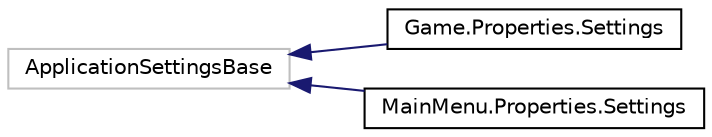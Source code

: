 digraph "Graphical Class Hierarchy"
{
 // LATEX_PDF_SIZE
  edge [fontname="Helvetica",fontsize="10",labelfontname="Helvetica",labelfontsize="10"];
  node [fontname="Helvetica",fontsize="10",shape=record];
  rankdir="LR";
  Node49 [label="ApplicationSettingsBase",height=0.2,width=0.4,color="grey75", fillcolor="white", style="filled",tooltip=" "];
  Node49 -> Node0 [dir="back",color="midnightblue",fontsize="10",style="solid",fontname="Helvetica"];
  Node0 [label="Game.Properties.Settings",height=0.2,width=0.4,color="black", fillcolor="white", style="filled",URL="$class_game_1_1_properties_1_1_settings.html",tooltip=" "];
  Node49 -> Node51 [dir="back",color="midnightblue",fontsize="10",style="solid",fontname="Helvetica"];
  Node51 [label="MainMenu.Properties.Settings",height=0.2,width=0.4,color="black", fillcolor="white", style="filled",URL="$class_main_menu_1_1_properties_1_1_settings.html",tooltip=" "];
}
